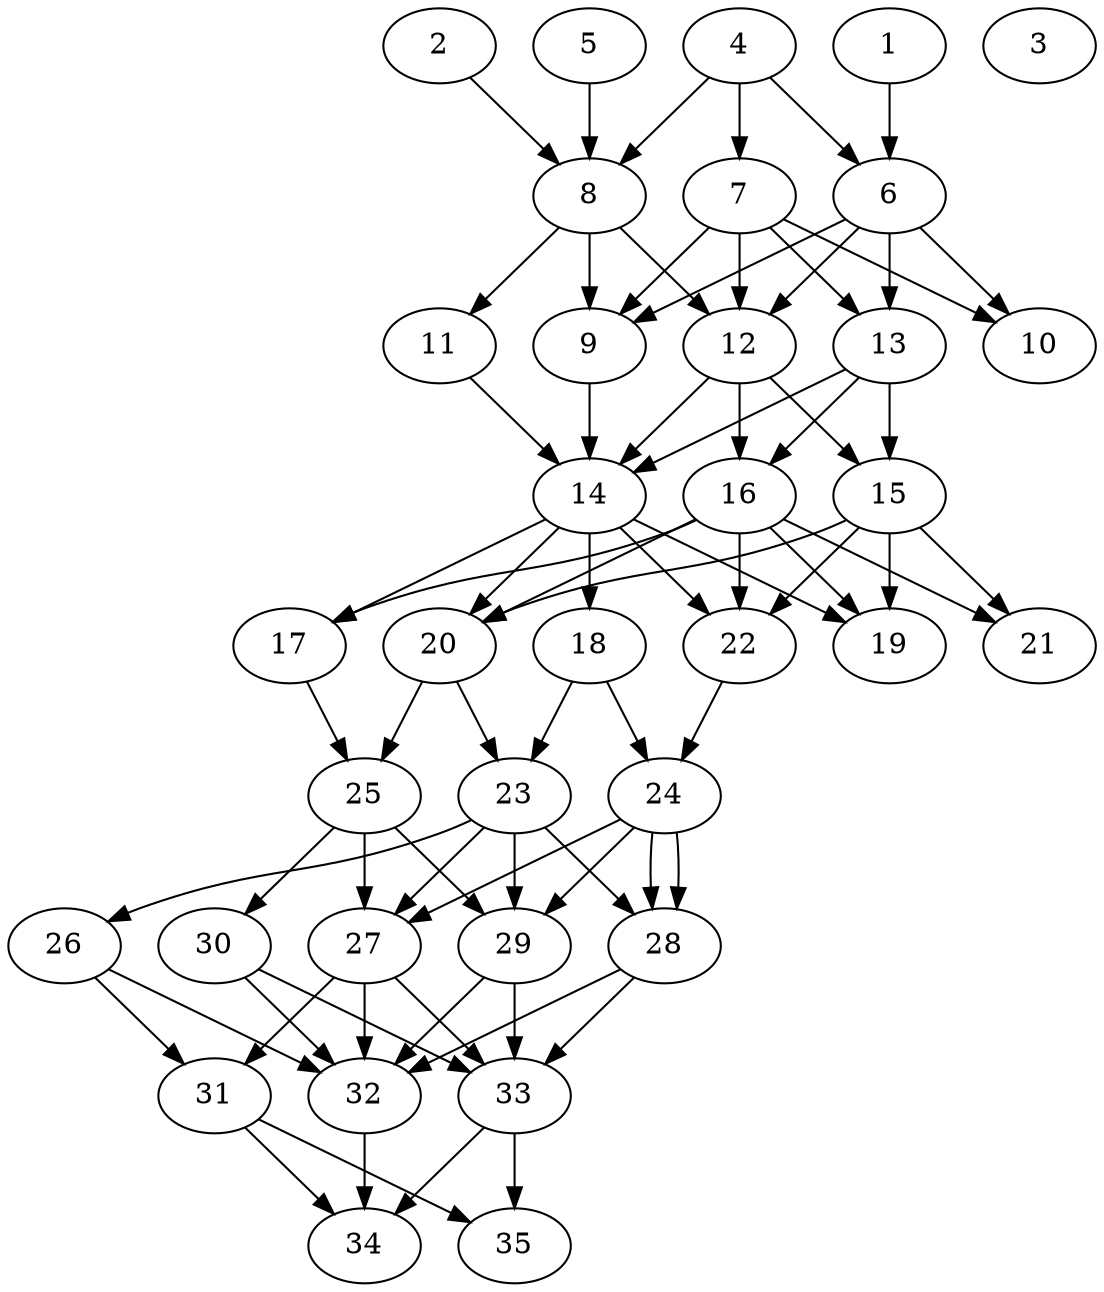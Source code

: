 // DAG automatically generated by daggen at Tue Aug  6 16:28:02 2019
// ./daggen --dot -n 35 --ccr 0.3 --fat 0.5 --regular 0.5 --density 0.9 --mindata 5242880 --maxdata 52428800 
digraph G {
  1 [size="158341120", alpha="0.14", expect_size="47502336"] 
  1 -> 6 [size ="47502336"]
  2 [size="167953067", alpha="0.02", expect_size="50385920"] 
  2 -> 8 [size ="50385920"]
  3 [size="40318293", alpha="0.03", expect_size="12095488"] 
  4 [size="70359040", alpha="0.09", expect_size="21107712"] 
  4 -> 6 [size ="21107712"]
  4 -> 7 [size ="21107712"]
  4 -> 8 [size ="21107712"]
  5 [size="118978560", alpha="0.06", expect_size="35693568"] 
  5 -> 8 [size ="35693568"]
  6 [size="69376000", alpha="0.18", expect_size="20812800"] 
  6 -> 9 [size ="20812800"]
  6 -> 10 [size ="20812800"]
  6 -> 12 [size ="20812800"]
  6 -> 13 [size ="20812800"]
  7 [size="71519573", alpha="0.10", expect_size="21455872"] 
  7 -> 9 [size ="21455872"]
  7 -> 10 [size ="21455872"]
  7 -> 12 [size ="21455872"]
  7 -> 13 [size ="21455872"]
  8 [size="130392747", alpha="0.14", expect_size="39117824"] 
  8 -> 9 [size ="39117824"]
  8 -> 11 [size ="39117824"]
  8 -> 12 [size ="39117824"]
  9 [size="76919467", alpha="0.09", expect_size="23075840"] 
  9 -> 14 [size ="23075840"]
  10 [size="116210347", alpha="0.13", expect_size="34863104"] 
  11 [size="66054827", alpha="0.19", expect_size="19816448"] 
  11 -> 14 [size ="19816448"]
  12 [size="20712107", alpha="0.19", expect_size="6213632"] 
  12 -> 14 [size ="6213632"]
  12 -> 15 [size ="6213632"]
  12 -> 16 [size ="6213632"]
  13 [size="39318187", alpha="0.01", expect_size="11795456"] 
  13 -> 14 [size ="11795456"]
  13 -> 15 [size ="11795456"]
  13 -> 16 [size ="11795456"]
  14 [size="66399573", alpha="0.11", expect_size="19919872"] 
  14 -> 17 [size ="19919872"]
  14 -> 18 [size ="19919872"]
  14 -> 19 [size ="19919872"]
  14 -> 20 [size ="19919872"]
  14 -> 22 [size ="19919872"]
  15 [size="135686827", alpha="0.20", expect_size="40706048"] 
  15 -> 19 [size ="40706048"]
  15 -> 20 [size ="40706048"]
  15 -> 21 [size ="40706048"]
  15 -> 22 [size ="40706048"]
  16 [size="29262507", alpha="0.05", expect_size="8778752"] 
  16 -> 17 [size ="8778752"]
  16 -> 19 [size ="8778752"]
  16 -> 20 [size ="8778752"]
  16 -> 21 [size ="8778752"]
  16 -> 22 [size ="8778752"]
  17 [size="167683413", alpha="0.17", expect_size="50305024"] 
  17 -> 25 [size ="50305024"]
  18 [size="88128853", alpha="0.18", expect_size="26438656"] 
  18 -> 23 [size ="26438656"]
  18 -> 24 [size ="26438656"]
  19 [size="39959893", alpha="0.04", expect_size="11987968"] 
  20 [size="109568000", alpha="0.00", expect_size="32870400"] 
  20 -> 23 [size ="32870400"]
  20 -> 25 [size ="32870400"]
  21 [size="55152640", alpha="0.15", expect_size="16545792"] 
  22 [size="49609387", alpha="0.09", expect_size="14882816"] 
  22 -> 24 [size ="14882816"]
  23 [size="42608640", alpha="0.06", expect_size="12782592"] 
  23 -> 26 [size ="12782592"]
  23 -> 27 [size ="12782592"]
  23 -> 28 [size ="12782592"]
  23 -> 29 [size ="12782592"]
  24 [size="50868907", alpha="0.09", expect_size="15260672"] 
  24 -> 27 [size ="15260672"]
  24 -> 28 [size ="15260672"]
  24 -> 28 [size ="15260672"]
  24 -> 29 [size ="15260672"]
  25 [size="135447893", alpha="0.06", expect_size="40634368"] 
  25 -> 27 [size ="40634368"]
  25 -> 29 [size ="40634368"]
  25 -> 30 [size ="40634368"]
  26 [size="134406827", alpha="0.08", expect_size="40322048"] 
  26 -> 31 [size ="40322048"]
  26 -> 32 [size ="40322048"]
  27 [size="19623253", alpha="0.18", expect_size="5886976"] 
  27 -> 31 [size ="5886976"]
  27 -> 32 [size ="5886976"]
  27 -> 33 [size ="5886976"]
  28 [size="151350613", alpha="0.03", expect_size="45405184"] 
  28 -> 32 [size ="45405184"]
  28 -> 33 [size ="45405184"]
  29 [size="136427520", alpha="0.14", expect_size="40928256"] 
  29 -> 32 [size ="40928256"]
  29 -> 33 [size ="40928256"]
  30 [size="165021013", alpha="0.19", expect_size="49506304"] 
  30 -> 32 [size ="49506304"]
  30 -> 33 [size ="49506304"]
  31 [size="168342187", alpha="0.09", expect_size="50502656"] 
  31 -> 34 [size ="50502656"]
  31 -> 35 [size ="50502656"]
  32 [size="129969493", alpha="0.20", expect_size="38990848"] 
  32 -> 34 [size ="38990848"]
  33 [size="43100160", alpha="0.14", expect_size="12930048"] 
  33 -> 34 [size ="12930048"]
  33 -> 35 [size ="12930048"]
  34 [size="87855787", alpha="0.14", expect_size="26356736"] 
  35 [size="159839573", alpha="0.09", expect_size="47951872"] 
}
